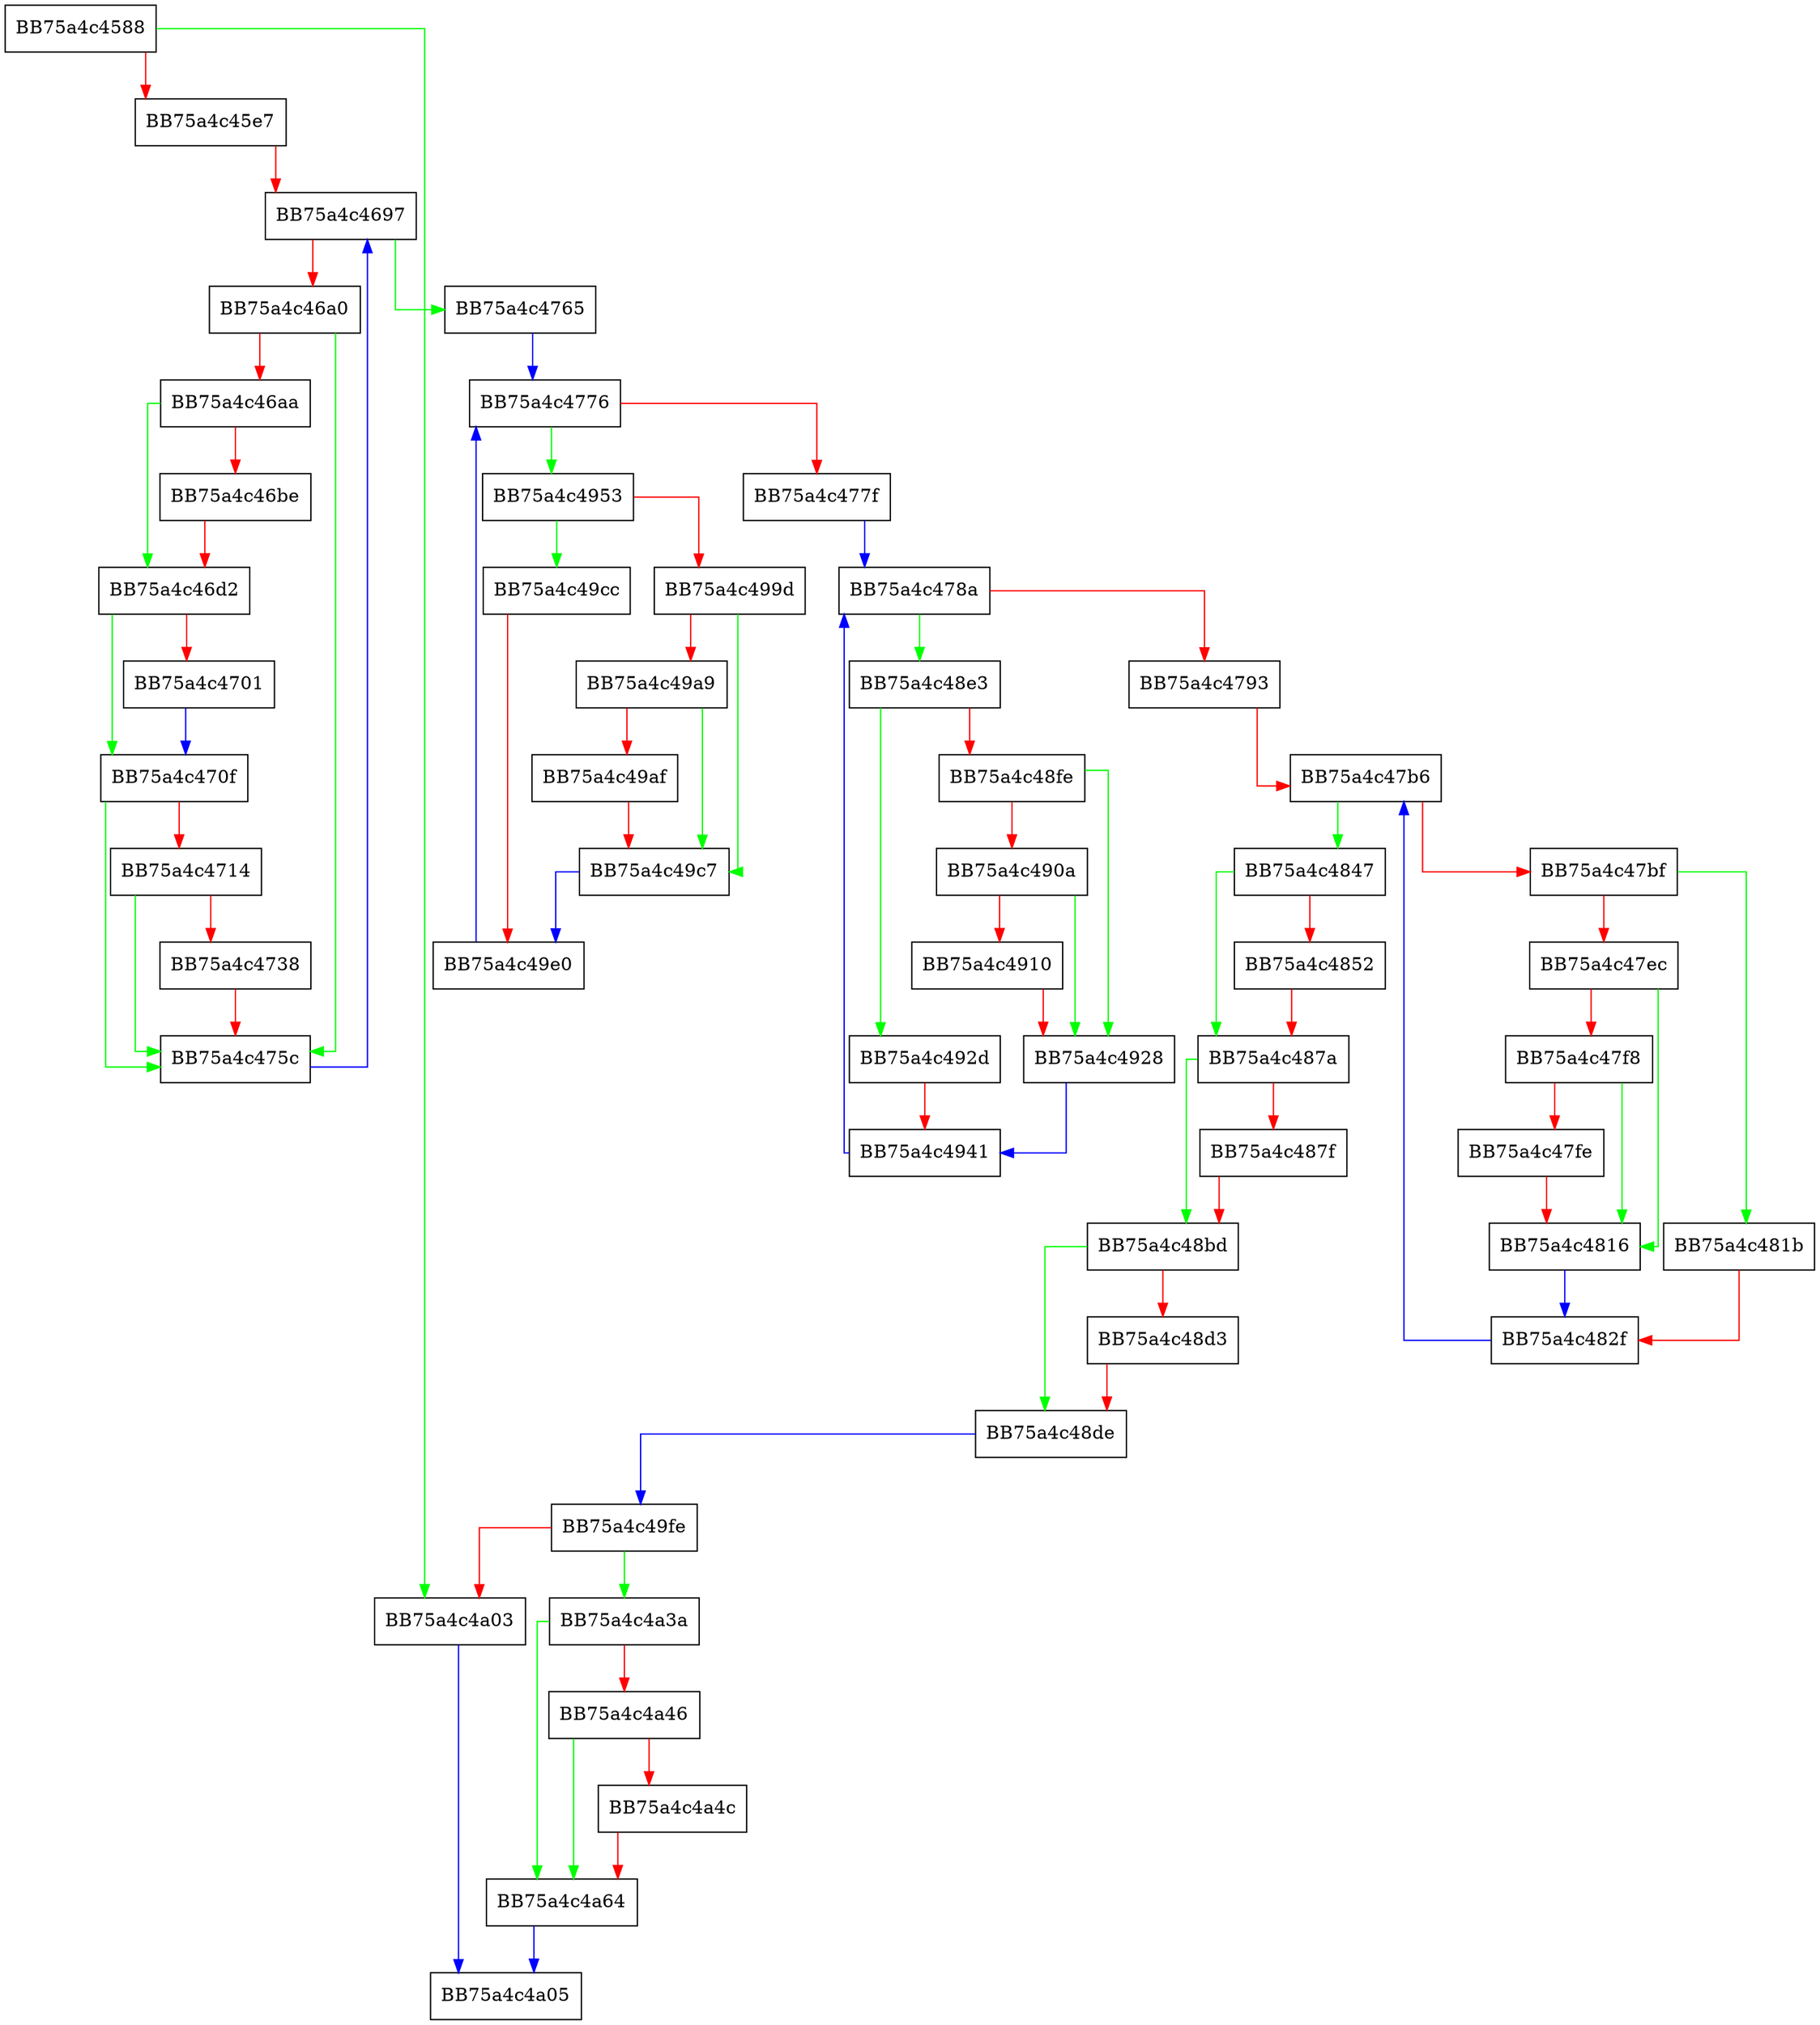 digraph PopulateProcessInfos {
  node [shape="box"];
  graph [splines=ortho];
  BB75a4c4588 -> BB75a4c4a03 [color="green"];
  BB75a4c4588 -> BB75a4c45e7 [color="red"];
  BB75a4c45e7 -> BB75a4c4697 [color="red"];
  BB75a4c4697 -> BB75a4c4765 [color="green"];
  BB75a4c4697 -> BB75a4c46a0 [color="red"];
  BB75a4c46a0 -> BB75a4c475c [color="green"];
  BB75a4c46a0 -> BB75a4c46aa [color="red"];
  BB75a4c46aa -> BB75a4c46d2 [color="green"];
  BB75a4c46aa -> BB75a4c46be [color="red"];
  BB75a4c46be -> BB75a4c46d2 [color="red"];
  BB75a4c46d2 -> BB75a4c470f [color="green"];
  BB75a4c46d2 -> BB75a4c4701 [color="red"];
  BB75a4c4701 -> BB75a4c470f [color="blue"];
  BB75a4c470f -> BB75a4c475c [color="green"];
  BB75a4c470f -> BB75a4c4714 [color="red"];
  BB75a4c4714 -> BB75a4c475c [color="green"];
  BB75a4c4714 -> BB75a4c4738 [color="red"];
  BB75a4c4738 -> BB75a4c475c [color="red"];
  BB75a4c475c -> BB75a4c4697 [color="blue"];
  BB75a4c4765 -> BB75a4c4776 [color="blue"];
  BB75a4c4776 -> BB75a4c4953 [color="green"];
  BB75a4c4776 -> BB75a4c477f [color="red"];
  BB75a4c477f -> BB75a4c478a [color="blue"];
  BB75a4c478a -> BB75a4c48e3 [color="green"];
  BB75a4c478a -> BB75a4c4793 [color="red"];
  BB75a4c4793 -> BB75a4c47b6 [color="red"];
  BB75a4c47b6 -> BB75a4c4847 [color="green"];
  BB75a4c47b6 -> BB75a4c47bf [color="red"];
  BB75a4c47bf -> BB75a4c481b [color="green"];
  BB75a4c47bf -> BB75a4c47ec [color="red"];
  BB75a4c47ec -> BB75a4c4816 [color="green"];
  BB75a4c47ec -> BB75a4c47f8 [color="red"];
  BB75a4c47f8 -> BB75a4c4816 [color="green"];
  BB75a4c47f8 -> BB75a4c47fe [color="red"];
  BB75a4c47fe -> BB75a4c4816 [color="red"];
  BB75a4c4816 -> BB75a4c482f [color="blue"];
  BB75a4c481b -> BB75a4c482f [color="red"];
  BB75a4c482f -> BB75a4c47b6 [color="blue"];
  BB75a4c4847 -> BB75a4c487a [color="green"];
  BB75a4c4847 -> BB75a4c4852 [color="red"];
  BB75a4c4852 -> BB75a4c487a [color="red"];
  BB75a4c487a -> BB75a4c48bd [color="green"];
  BB75a4c487a -> BB75a4c487f [color="red"];
  BB75a4c487f -> BB75a4c48bd [color="red"];
  BB75a4c48bd -> BB75a4c48de [color="green"];
  BB75a4c48bd -> BB75a4c48d3 [color="red"];
  BB75a4c48d3 -> BB75a4c48de [color="red"];
  BB75a4c48de -> BB75a4c49fe [color="blue"];
  BB75a4c48e3 -> BB75a4c492d [color="green"];
  BB75a4c48e3 -> BB75a4c48fe [color="red"];
  BB75a4c48fe -> BB75a4c4928 [color="green"];
  BB75a4c48fe -> BB75a4c490a [color="red"];
  BB75a4c490a -> BB75a4c4928 [color="green"];
  BB75a4c490a -> BB75a4c4910 [color="red"];
  BB75a4c4910 -> BB75a4c4928 [color="red"];
  BB75a4c4928 -> BB75a4c4941 [color="blue"];
  BB75a4c492d -> BB75a4c4941 [color="red"];
  BB75a4c4941 -> BB75a4c478a [color="blue"];
  BB75a4c4953 -> BB75a4c49cc [color="green"];
  BB75a4c4953 -> BB75a4c499d [color="red"];
  BB75a4c499d -> BB75a4c49c7 [color="green"];
  BB75a4c499d -> BB75a4c49a9 [color="red"];
  BB75a4c49a9 -> BB75a4c49c7 [color="green"];
  BB75a4c49a9 -> BB75a4c49af [color="red"];
  BB75a4c49af -> BB75a4c49c7 [color="red"];
  BB75a4c49c7 -> BB75a4c49e0 [color="blue"];
  BB75a4c49cc -> BB75a4c49e0 [color="red"];
  BB75a4c49e0 -> BB75a4c4776 [color="blue"];
  BB75a4c49fe -> BB75a4c4a3a [color="green"];
  BB75a4c49fe -> BB75a4c4a03 [color="red"];
  BB75a4c4a03 -> BB75a4c4a05 [color="blue"];
  BB75a4c4a3a -> BB75a4c4a64 [color="green"];
  BB75a4c4a3a -> BB75a4c4a46 [color="red"];
  BB75a4c4a46 -> BB75a4c4a64 [color="green"];
  BB75a4c4a46 -> BB75a4c4a4c [color="red"];
  BB75a4c4a4c -> BB75a4c4a64 [color="red"];
  BB75a4c4a64 -> BB75a4c4a05 [color="blue"];
}